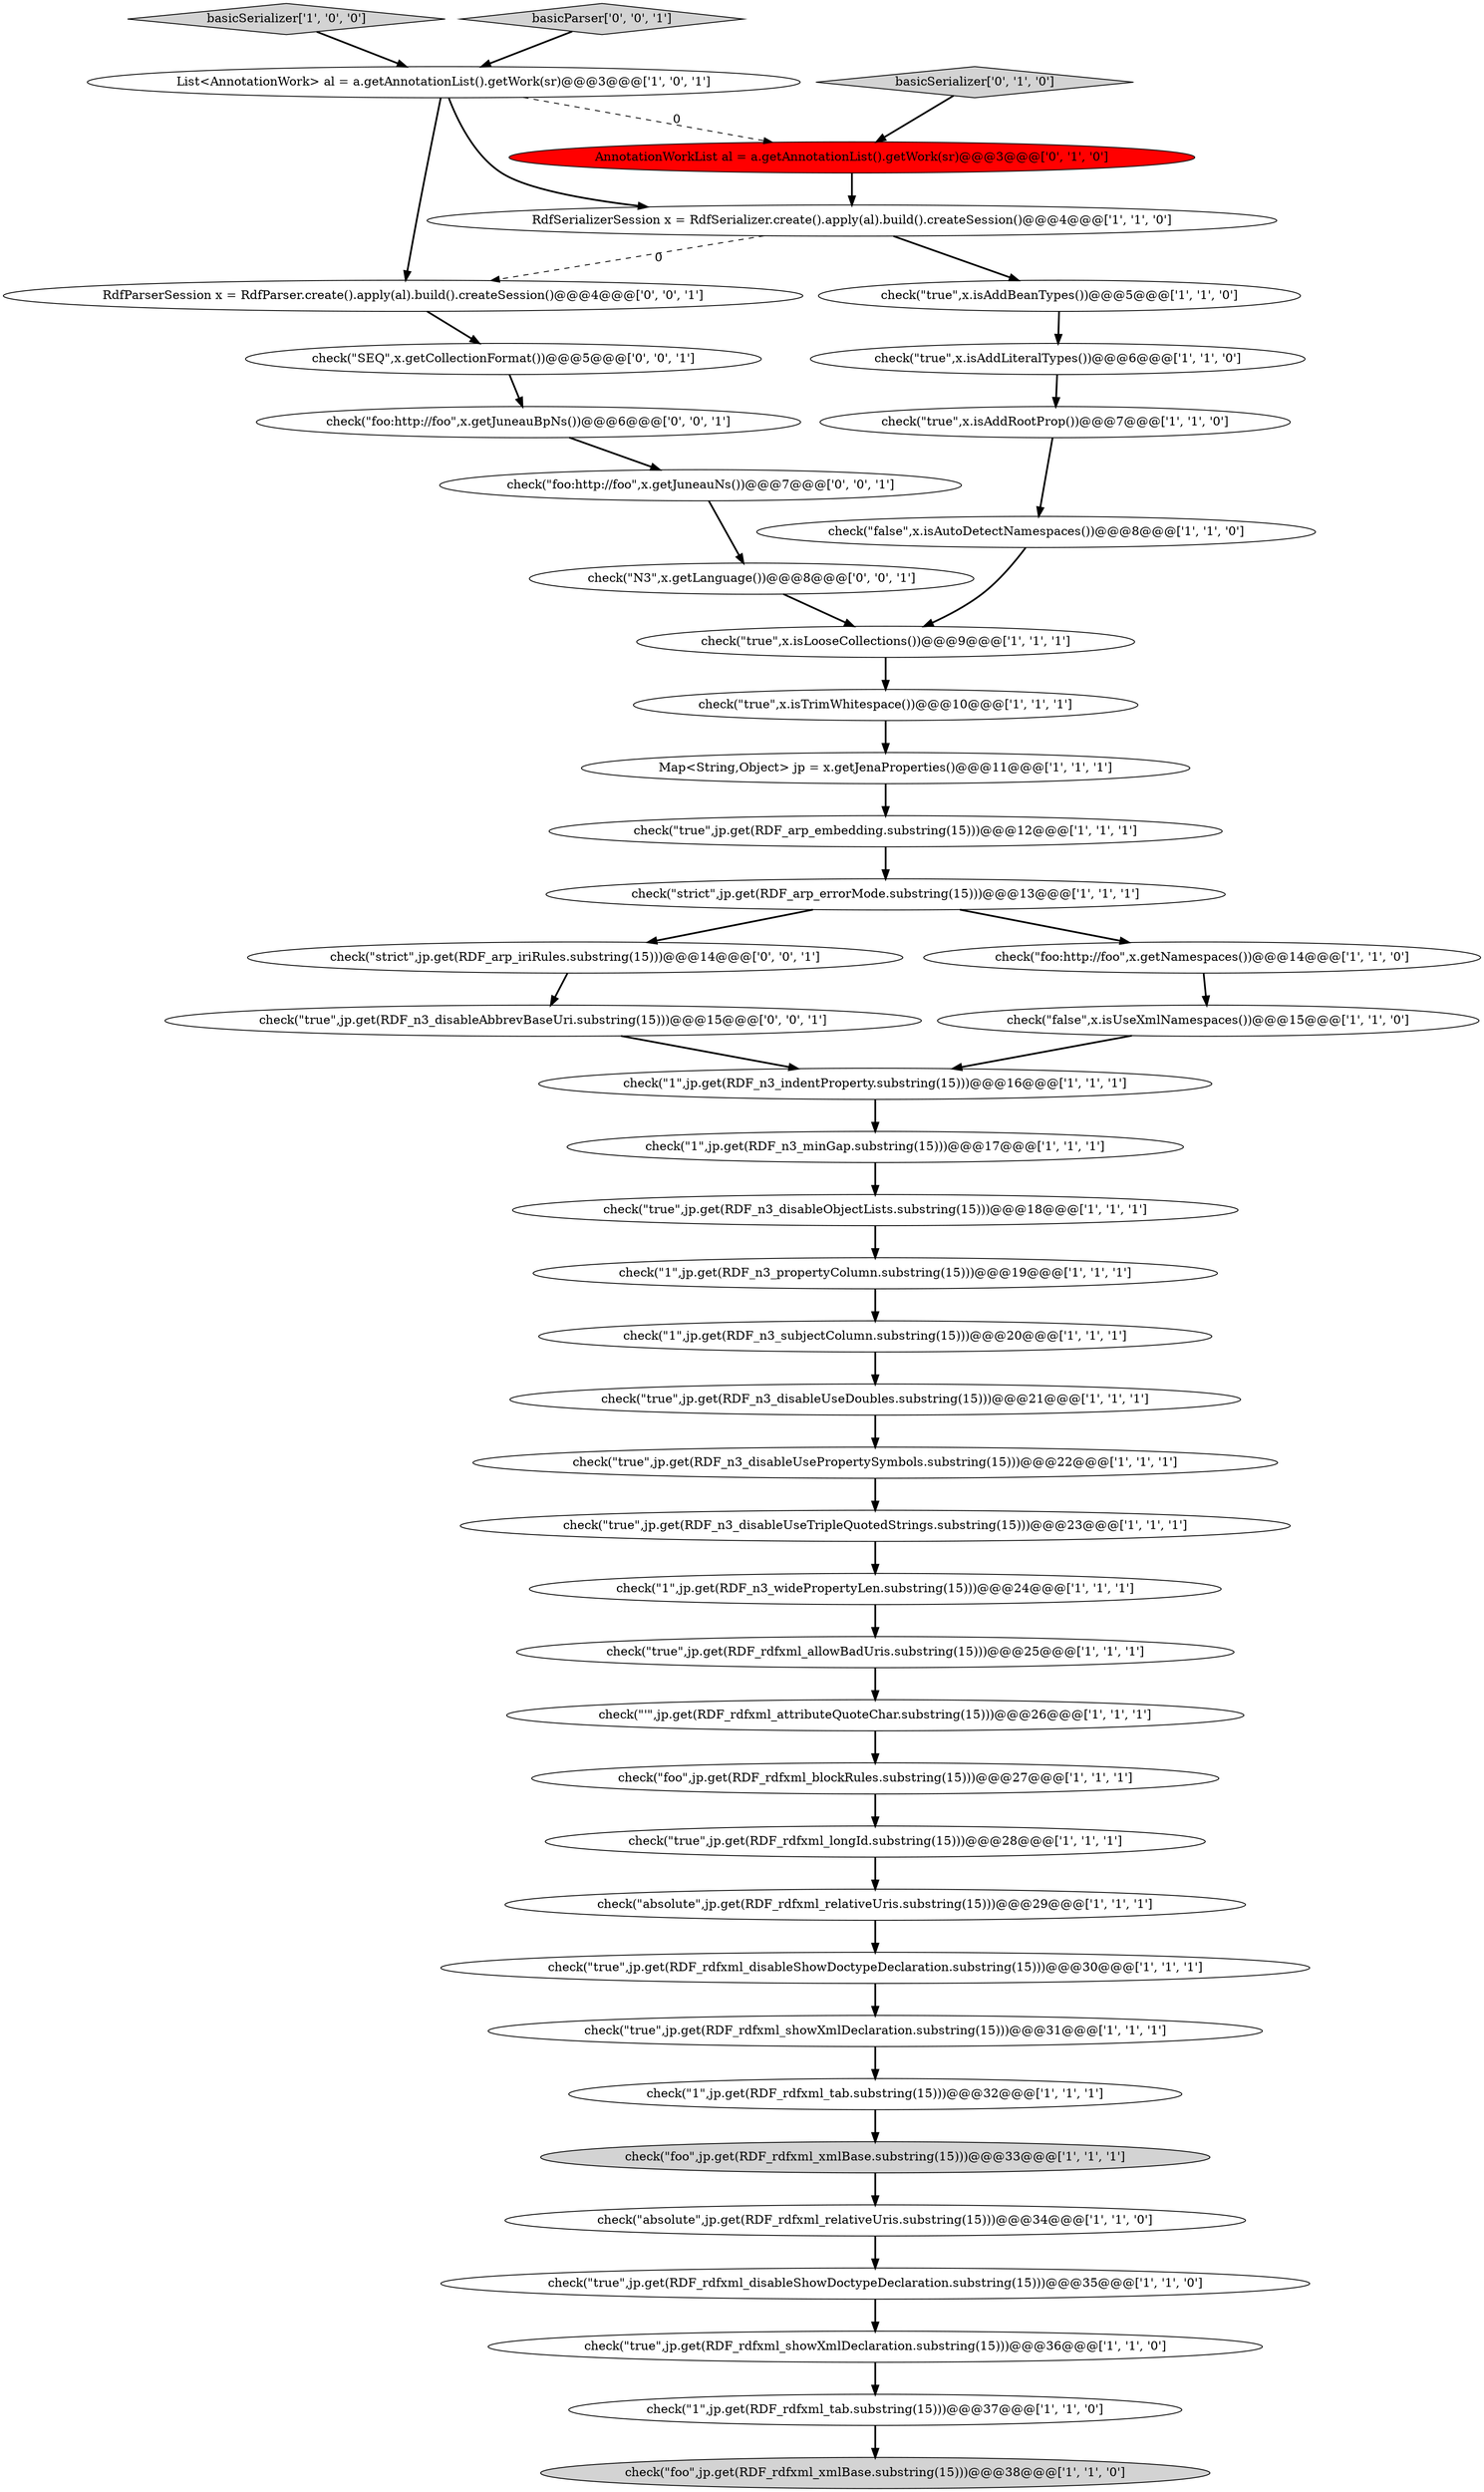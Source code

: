 digraph {
8 [style = filled, label = "check(\"1\",jp.get(RDF_rdfxml_tab.substring(15)))@@@37@@@['1', '1', '0']", fillcolor = white, shape = ellipse image = "AAA0AAABBB1BBB"];
1 [style = filled, label = "check(\"foo\",jp.get(RDF_rdfxml_xmlBase.substring(15)))@@@38@@@['1', '1', '0']", fillcolor = lightgray, shape = ellipse image = "AAA0AAABBB1BBB"];
15 [style = filled, label = "check(\"1\",jp.get(RDF_n3_propertyColumn.substring(15)))@@@19@@@['1', '1', '1']", fillcolor = white, shape = ellipse image = "AAA0AAABBB1BBB"];
26 [style = filled, label = "check(\"1\",jp.get(RDF_n3_minGap.substring(15)))@@@17@@@['1', '1', '1']", fillcolor = white, shape = ellipse image = "AAA0AAABBB1BBB"];
29 [style = filled, label = "check(\"true\",x.isAddLiteralTypes())@@@6@@@['1', '1', '0']", fillcolor = white, shape = ellipse image = "AAA0AAABBB1BBB"];
6 [style = filled, label = "check(\"1\",jp.get(RDF_n3_indentProperty.substring(15)))@@@16@@@['1', '1', '1']", fillcolor = white, shape = ellipse image = "AAA0AAABBB1BBB"];
17 [style = filled, label = "check(\"1\",jp.get(RDF_n3_widePropertyLen.substring(15)))@@@24@@@['1', '1', '1']", fillcolor = white, shape = ellipse image = "AAA0AAABBB1BBB"];
4 [style = filled, label = "RdfSerializerSession x = RdfSerializer.create().apply(al).build().createSession()@@@4@@@['1', '1', '0']", fillcolor = white, shape = ellipse image = "AAA0AAABBB1BBB"];
5 [style = filled, label = "check(\"false\",x.isUseXmlNamespaces())@@@15@@@['1', '1', '0']", fillcolor = white, shape = ellipse image = "AAA0AAABBB1BBB"];
36 [style = filled, label = "check(\"absolute\",jp.get(RDF_rdfxml_relativeUris.substring(15)))@@@34@@@['1', '1', '0']", fillcolor = white, shape = ellipse image = "AAA0AAABBB1BBB"];
28 [style = filled, label = "Map<String,Object> jp = x.getJenaProperties()@@@11@@@['1', '1', '1']", fillcolor = white, shape = ellipse image = "AAA0AAABBB1BBB"];
41 [style = filled, label = "check(\"N3\",x.getLanguage())@@@8@@@['0', '0', '1']", fillcolor = white, shape = ellipse image = "AAA0AAABBB3BBB"];
45 [style = filled, label = "check(\"strict\",jp.get(RDF_arp_iriRules.substring(15)))@@@14@@@['0', '0', '1']", fillcolor = white, shape = ellipse image = "AAA0AAABBB3BBB"];
9 [style = filled, label = "check(\"1\",jp.get(RDF_n3_subjectColumn.substring(15)))@@@20@@@['1', '1', '1']", fillcolor = white, shape = ellipse image = "AAA0AAABBB1BBB"];
11 [style = filled, label = "basicSerializer['1', '0', '0']", fillcolor = lightgray, shape = diamond image = "AAA0AAABBB1BBB"];
18 [style = filled, label = "check(\"true\",jp.get(RDF_arp_embedding.substring(15)))@@@12@@@['1', '1', '1']", fillcolor = white, shape = ellipse image = "AAA0AAABBB1BBB"];
35 [style = filled, label = "check(\"foo\",jp.get(RDF_rdfxml_xmlBase.substring(15)))@@@33@@@['1', '1', '1']", fillcolor = lightgray, shape = ellipse image = "AAA0AAABBB1BBB"];
21 [style = filled, label = "check(\"1\",jp.get(RDF_rdfxml_tab.substring(15)))@@@32@@@['1', '1', '1']", fillcolor = white, shape = ellipse image = "AAA0AAABBB1BBB"];
33 [style = filled, label = "check(\"true\",x.isTrimWhitespace())@@@10@@@['1', '1', '1']", fillcolor = white, shape = ellipse image = "AAA0AAABBB1BBB"];
37 [style = filled, label = "AnnotationWorkList al = a.getAnnotationList().getWork(sr)@@@3@@@['0', '1', '0']", fillcolor = red, shape = ellipse image = "AAA1AAABBB2BBB"];
25 [style = filled, label = "check(\"foo:http://foo\",x.getNamespaces())@@@14@@@['1', '1', '0']", fillcolor = white, shape = ellipse image = "AAA0AAABBB1BBB"];
20 [style = filled, label = "check(\"true\",jp.get(RDF_n3_disableUseTripleQuotedStrings.substring(15)))@@@23@@@['1', '1', '1']", fillcolor = white, shape = ellipse image = "AAA0AAABBB1BBB"];
46 [style = filled, label = "check(\"true\",jp.get(RDF_n3_disableAbbrevBaseUri.substring(15)))@@@15@@@['0', '0', '1']", fillcolor = white, shape = ellipse image = "AAA0AAABBB3BBB"];
42 [style = filled, label = "check(\"SEQ\",x.getCollectionFormat())@@@5@@@['0', '0', '1']", fillcolor = white, shape = ellipse image = "AAA0AAABBB3BBB"];
13 [style = filled, label = "check(\"'\",jp.get(RDF_rdfxml_attributeQuoteChar.substring(15)))@@@26@@@['1', '1', '1']", fillcolor = white, shape = ellipse image = "AAA0AAABBB1BBB"];
16 [style = filled, label = "check(\"true\",jp.get(RDF_n3_disableUseDoubles.substring(15)))@@@21@@@['1', '1', '1']", fillcolor = white, shape = ellipse image = "AAA0AAABBB1BBB"];
23 [style = filled, label = "check(\"true\",jp.get(RDF_rdfxml_longId.substring(15)))@@@28@@@['1', '1', '1']", fillcolor = white, shape = ellipse image = "AAA0AAABBB1BBB"];
44 [style = filled, label = "basicParser['0', '0', '1']", fillcolor = lightgray, shape = diamond image = "AAA0AAABBB3BBB"];
31 [style = filled, label = "check(\"true\",jp.get(RDF_rdfxml_disableShowDoctypeDeclaration.substring(15)))@@@35@@@['1', '1', '0']", fillcolor = white, shape = ellipse image = "AAA0AAABBB1BBB"];
40 [style = filled, label = "check(\"foo:http://foo\",x.getJuneauBpNs())@@@6@@@['0', '0', '1']", fillcolor = white, shape = ellipse image = "AAA0AAABBB3BBB"];
10 [style = filled, label = "check(\"absolute\",jp.get(RDF_rdfxml_relativeUris.substring(15)))@@@29@@@['1', '1', '1']", fillcolor = white, shape = ellipse image = "AAA0AAABBB1BBB"];
19 [style = filled, label = "check(\"true\",jp.get(RDF_n3_disableUsePropertySymbols.substring(15)))@@@22@@@['1', '1', '1']", fillcolor = white, shape = ellipse image = "AAA0AAABBB1BBB"];
22 [style = filled, label = "check(\"true\",x.isAddRootProp())@@@7@@@['1', '1', '0']", fillcolor = white, shape = ellipse image = "AAA0AAABBB1BBB"];
3 [style = filled, label = "check(\"true\",jp.get(RDF_rdfxml_disableShowDoctypeDeclaration.substring(15)))@@@30@@@['1', '1', '1']", fillcolor = white, shape = ellipse image = "AAA0AAABBB1BBB"];
43 [style = filled, label = "RdfParserSession x = RdfParser.create().apply(al).build().createSession()@@@4@@@['0', '0', '1']", fillcolor = white, shape = ellipse image = "AAA0AAABBB3BBB"];
0 [style = filled, label = "check(\"strict\",jp.get(RDF_arp_errorMode.substring(15)))@@@13@@@['1', '1', '1']", fillcolor = white, shape = ellipse image = "AAA0AAABBB1BBB"];
32 [style = filled, label = "check(\"true\",jp.get(RDF_rdfxml_showXmlDeclaration.substring(15)))@@@36@@@['1', '1', '0']", fillcolor = white, shape = ellipse image = "AAA0AAABBB1BBB"];
34 [style = filled, label = "check(\"true\",x.isAddBeanTypes())@@@5@@@['1', '1', '0']", fillcolor = white, shape = ellipse image = "AAA0AAABBB1BBB"];
12 [style = filled, label = "check(\"false\",x.isAutoDetectNamespaces())@@@8@@@['1', '1', '0']", fillcolor = white, shape = ellipse image = "AAA0AAABBB1BBB"];
39 [style = filled, label = "check(\"foo:http://foo\",x.getJuneauNs())@@@7@@@['0', '0', '1']", fillcolor = white, shape = ellipse image = "AAA0AAABBB3BBB"];
27 [style = filled, label = "check(\"true\",jp.get(RDF_rdfxml_showXmlDeclaration.substring(15)))@@@31@@@['1', '1', '1']", fillcolor = white, shape = ellipse image = "AAA0AAABBB1BBB"];
7 [style = filled, label = "check(\"true\",jp.get(RDF_rdfxml_allowBadUris.substring(15)))@@@25@@@['1', '1', '1']", fillcolor = white, shape = ellipse image = "AAA0AAABBB1BBB"];
14 [style = filled, label = "check(\"true\",jp.get(RDF_n3_disableObjectLists.substring(15)))@@@18@@@['1', '1', '1']", fillcolor = white, shape = ellipse image = "AAA0AAABBB1BBB"];
2 [style = filled, label = "List<AnnotationWork> al = a.getAnnotationList().getWork(sr)@@@3@@@['1', '0', '1']", fillcolor = white, shape = ellipse image = "AAA0AAABBB1BBB"];
24 [style = filled, label = "check(\"true\",x.isLooseCollections())@@@9@@@['1', '1', '1']", fillcolor = white, shape = ellipse image = "AAA0AAABBB1BBB"];
30 [style = filled, label = "check(\"foo\",jp.get(RDF_rdfxml_blockRules.substring(15)))@@@27@@@['1', '1', '1']", fillcolor = white, shape = ellipse image = "AAA0AAABBB1BBB"];
38 [style = filled, label = "basicSerializer['0', '1', '0']", fillcolor = lightgray, shape = diamond image = "AAA0AAABBB2BBB"];
7->13 [style = bold, label=""];
44->2 [style = bold, label=""];
34->29 [style = bold, label=""];
20->17 [style = bold, label=""];
6->26 [style = bold, label=""];
28->18 [style = bold, label=""];
41->24 [style = bold, label=""];
0->45 [style = bold, label=""];
31->32 [style = bold, label=""];
19->20 [style = bold, label=""];
33->28 [style = bold, label=""];
46->6 [style = bold, label=""];
36->31 [style = bold, label=""];
30->23 [style = bold, label=""];
43->42 [style = bold, label=""];
26->14 [style = bold, label=""];
10->3 [style = bold, label=""];
13->30 [style = bold, label=""];
12->24 [style = bold, label=""];
16->19 [style = bold, label=""];
2->4 [style = bold, label=""];
42->40 [style = bold, label=""];
9->16 [style = bold, label=""];
11->2 [style = bold, label=""];
37->4 [style = bold, label=""];
3->27 [style = bold, label=""];
17->7 [style = bold, label=""];
24->33 [style = bold, label=""];
8->1 [style = bold, label=""];
32->8 [style = bold, label=""];
4->43 [style = dashed, label="0"];
40->39 [style = bold, label=""];
5->6 [style = bold, label=""];
38->37 [style = bold, label=""];
0->25 [style = bold, label=""];
15->9 [style = bold, label=""];
22->12 [style = bold, label=""];
2->37 [style = dashed, label="0"];
23->10 [style = bold, label=""];
25->5 [style = bold, label=""];
39->41 [style = bold, label=""];
14->15 [style = bold, label=""];
45->46 [style = bold, label=""];
29->22 [style = bold, label=""];
35->36 [style = bold, label=""];
21->35 [style = bold, label=""];
27->21 [style = bold, label=""];
18->0 [style = bold, label=""];
4->34 [style = bold, label=""];
2->43 [style = bold, label=""];
}
